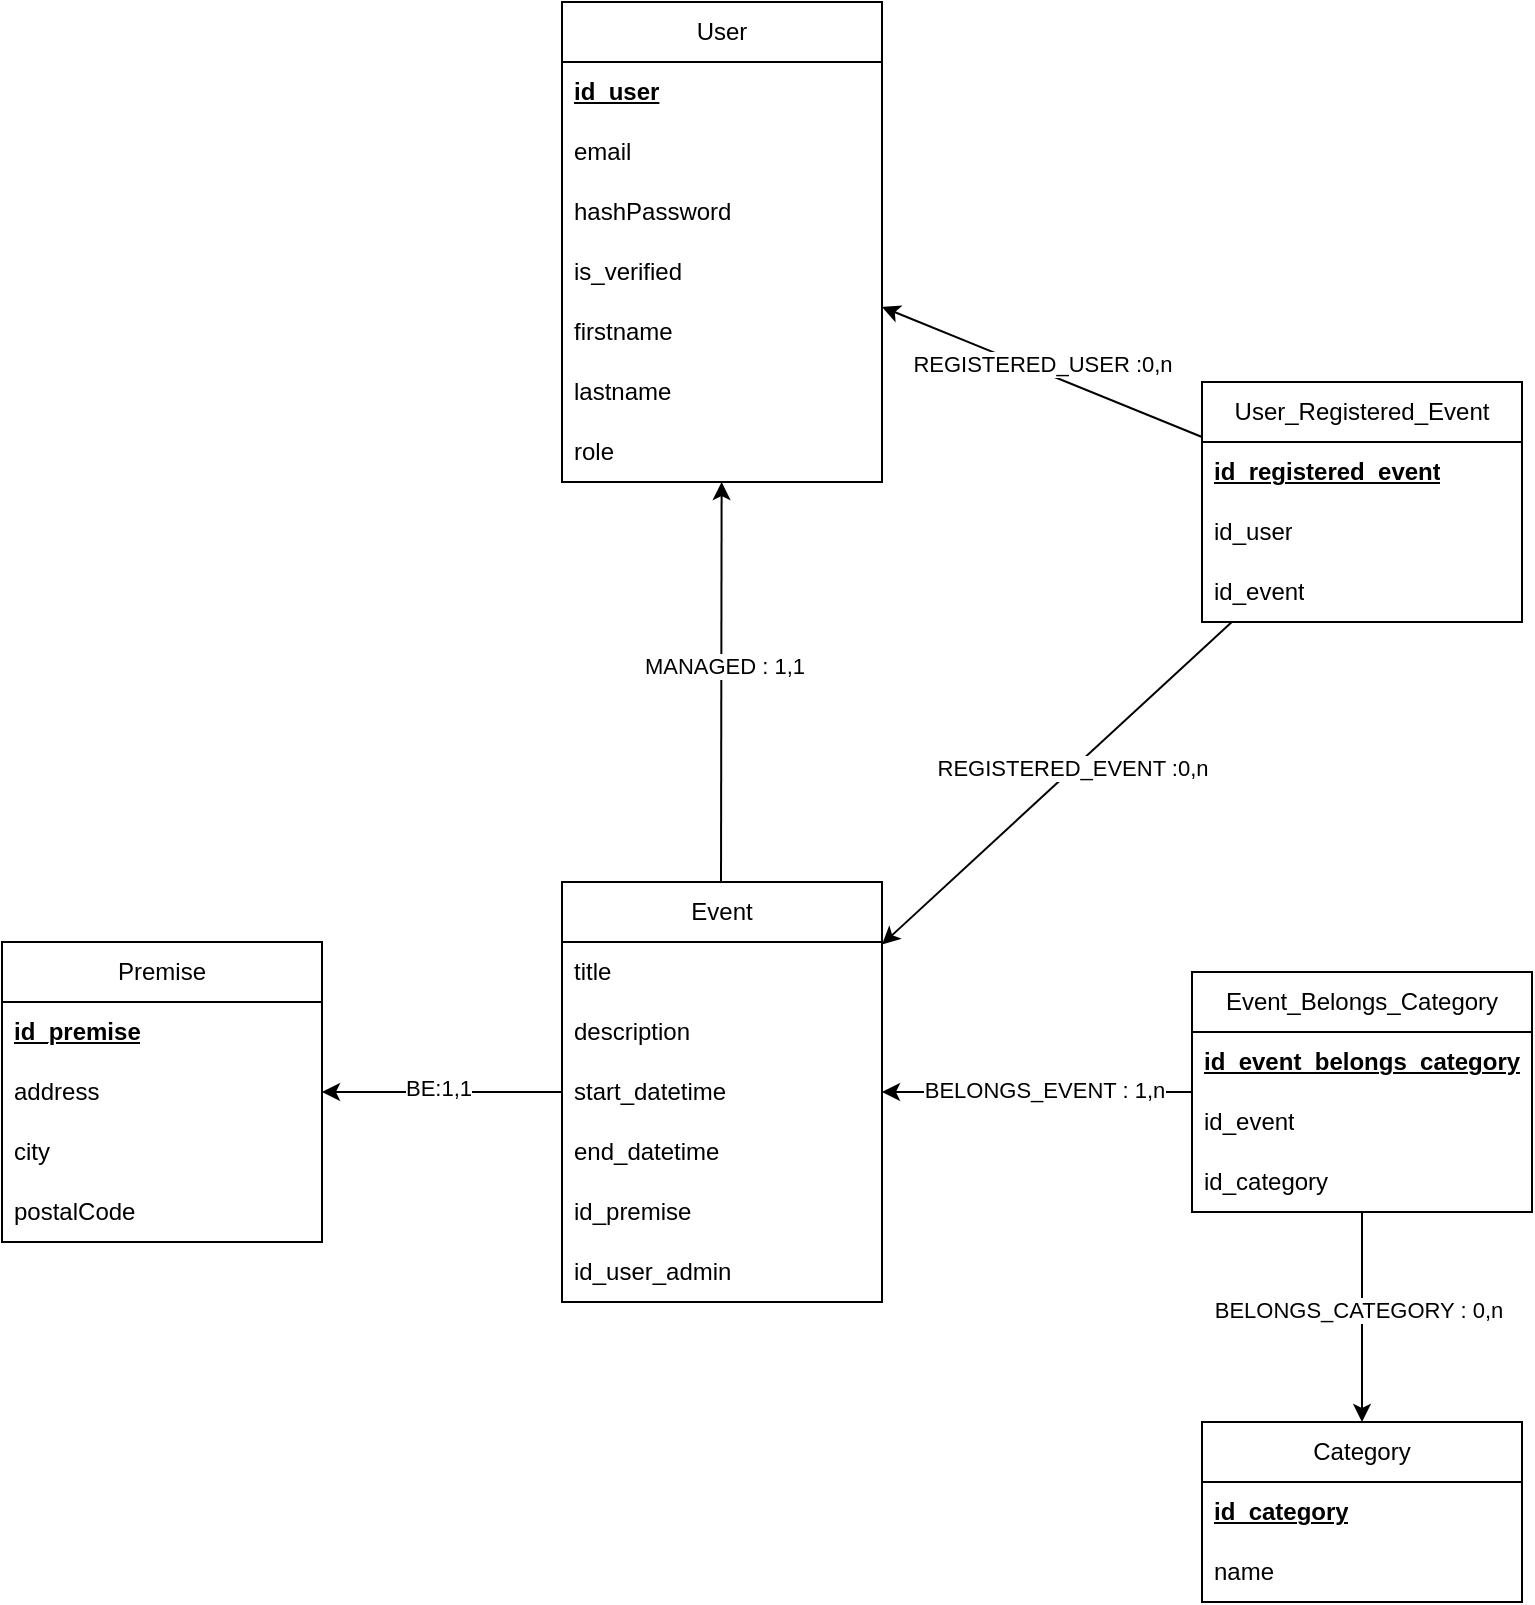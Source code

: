 <mxfile version="28.2.5">
  <diagram name="Page-1" id="pcCUvsKB4OZx4SU0iD5w">
    <mxGraphModel dx="1426" dy="751" grid="1" gridSize="10" guides="1" tooltips="1" connect="1" arrows="1" fold="1" page="1" pageScale="1" pageWidth="827" pageHeight="1169" math="0" shadow="0">
      <root>
        <mxCell id="0" />
        <mxCell id="1" parent="0" />
        <mxCell id="gTvj8VRMpV9fEYIi67nU-35" style="rounded=0;orthogonalLoop=1;jettySize=auto;html=1;" edge="1" parent="1" target="gTvj8VRMpV9fEYIi67nU-1">
          <mxGeometry relative="1" as="geometry">
            <mxPoint x="399.5" y="490" as="sourcePoint" />
            <mxPoint x="399.5" y="290" as="targetPoint" />
          </mxGeometry>
        </mxCell>
        <mxCell id="gTvj8VRMpV9fEYIi67nU-42" value="MANAGED : 1,1" style="edgeLabel;html=1;align=center;verticalAlign=middle;resizable=0;points=[];" vertex="1" connectable="0" parent="gTvj8VRMpV9fEYIi67nU-35">
          <mxGeometry x="0.091" y="-1" relative="1" as="geometry">
            <mxPoint y="1" as="offset" />
          </mxGeometry>
        </mxCell>
        <mxCell id="gTvj8VRMpV9fEYIi67nU-1" value="User" style="swimlane;fontStyle=0;childLayout=stackLayout;horizontal=1;startSize=30;horizontalStack=0;resizeParent=1;resizeParentMax=0;resizeLast=0;collapsible=1;marginBottom=0;whiteSpace=wrap;html=1;" vertex="1" parent="1">
          <mxGeometry x="320" y="50" width="160" height="240" as="geometry" />
        </mxCell>
        <mxCell id="gTvj8VRMpV9fEYIi67nU-43" value="&lt;b&gt;&lt;u&gt;id_user&lt;/u&gt;&lt;/b&gt;" style="text;strokeColor=none;fillColor=none;align=left;verticalAlign=middle;spacingLeft=4;spacingRight=4;overflow=hidden;points=[[0,0.5],[1,0.5]];portConstraint=eastwest;rotatable=0;whiteSpace=wrap;html=1;" vertex="1" parent="gTvj8VRMpV9fEYIi67nU-1">
          <mxGeometry y="30" width="160" height="30" as="geometry" />
        </mxCell>
        <mxCell id="gTvj8VRMpV9fEYIi67nU-2" value="email" style="text;strokeColor=none;fillColor=none;align=left;verticalAlign=middle;spacingLeft=4;spacingRight=4;overflow=hidden;points=[[0,0.5],[1,0.5]];portConstraint=eastwest;rotatable=0;whiteSpace=wrap;html=1;" vertex="1" parent="gTvj8VRMpV9fEYIi67nU-1">
          <mxGeometry y="60" width="160" height="30" as="geometry" />
        </mxCell>
        <mxCell id="gTvj8VRMpV9fEYIi67nU-3" value="hashPassword" style="text;strokeColor=none;fillColor=none;align=left;verticalAlign=middle;spacingLeft=4;spacingRight=4;overflow=hidden;points=[[0,0.5],[1,0.5]];portConstraint=eastwest;rotatable=0;whiteSpace=wrap;html=1;" vertex="1" parent="gTvj8VRMpV9fEYIi67nU-1">
          <mxGeometry y="90" width="160" height="30" as="geometry" />
        </mxCell>
        <mxCell id="gTvj8VRMpV9fEYIi67nU-4" value="is_verified" style="text;strokeColor=none;fillColor=none;align=left;verticalAlign=middle;spacingLeft=4;spacingRight=4;overflow=hidden;points=[[0,0.5],[1,0.5]];portConstraint=eastwest;rotatable=0;whiteSpace=wrap;html=1;" vertex="1" parent="gTvj8VRMpV9fEYIi67nU-1">
          <mxGeometry y="120" width="160" height="30" as="geometry" />
        </mxCell>
        <mxCell id="gTvj8VRMpV9fEYIi67nU-7" value="firstname" style="text;strokeColor=none;fillColor=none;align=left;verticalAlign=middle;spacingLeft=4;spacingRight=4;overflow=hidden;points=[[0,0.5],[1,0.5]];portConstraint=eastwest;rotatable=0;whiteSpace=wrap;html=1;" vertex="1" parent="gTvj8VRMpV9fEYIi67nU-1">
          <mxGeometry y="150" width="160" height="30" as="geometry" />
        </mxCell>
        <mxCell id="gTvj8VRMpV9fEYIi67nU-6" value="lastname" style="text;strokeColor=none;fillColor=none;align=left;verticalAlign=middle;spacingLeft=4;spacingRight=4;overflow=hidden;points=[[0,0.5],[1,0.5]];portConstraint=eastwest;rotatable=0;whiteSpace=wrap;html=1;" vertex="1" parent="gTvj8VRMpV9fEYIi67nU-1">
          <mxGeometry y="180" width="160" height="30" as="geometry" />
        </mxCell>
        <mxCell id="gTvj8VRMpV9fEYIi67nU-5" value="role" style="text;strokeColor=none;fillColor=none;align=left;verticalAlign=middle;spacingLeft=4;spacingRight=4;overflow=hidden;points=[[0,0.5],[1,0.5]];portConstraint=eastwest;rotatable=0;whiteSpace=wrap;html=1;" vertex="1" parent="gTvj8VRMpV9fEYIi67nU-1">
          <mxGeometry y="210" width="160" height="30" as="geometry" />
        </mxCell>
        <mxCell id="gTvj8VRMpV9fEYIi67nU-27" style="rounded=0;orthogonalLoop=1;jettySize=auto;html=1;" edge="1" parent="1" source="gTvj8VRMpV9fEYIi67nU-22" target="gTvj8VRMpV9fEYIi67nU-8">
          <mxGeometry relative="1" as="geometry" />
        </mxCell>
        <mxCell id="gTvj8VRMpV9fEYIi67nU-32" value="BELONGS_EVENT : 1,n" style="edgeLabel;html=1;align=center;verticalAlign=middle;resizable=0;points=[];" vertex="1" connectable="0" parent="gTvj8VRMpV9fEYIi67nU-27">
          <mxGeometry x="0.133" y="-1" relative="1" as="geometry">
            <mxPoint x="14" as="offset" />
          </mxGeometry>
        </mxCell>
        <mxCell id="gTvj8VRMpV9fEYIi67nU-40" style="rounded=0;orthogonalLoop=1;jettySize=auto;html=1;" edge="1" parent="1" source="gTvj8VRMpV9fEYIi67nU-36" target="gTvj8VRMpV9fEYIi67nU-8">
          <mxGeometry relative="1" as="geometry" />
        </mxCell>
        <mxCell id="gTvj8VRMpV9fEYIi67nU-46" value="REGISTERED_EVENT :0,n" style="edgeLabel;html=1;align=center;verticalAlign=middle;resizable=0;points=[];" vertex="1" connectable="0" parent="gTvj8VRMpV9fEYIi67nU-40">
          <mxGeometry x="-0.078" relative="1" as="geometry">
            <mxPoint y="-1" as="offset" />
          </mxGeometry>
        </mxCell>
        <mxCell id="gTvj8VRMpV9fEYIi67nU-8" value="Event" style="swimlane;fontStyle=0;childLayout=stackLayout;horizontal=1;startSize=30;horizontalStack=0;resizeParent=1;resizeParentMax=0;resizeLast=0;collapsible=1;marginBottom=0;whiteSpace=wrap;html=1;" vertex="1" parent="1">
          <mxGeometry x="320" y="490" width="160" height="210" as="geometry" />
        </mxCell>
        <mxCell id="gTvj8VRMpV9fEYIi67nU-10" value="title" style="text;strokeColor=none;fillColor=none;align=left;verticalAlign=middle;spacingLeft=4;spacingRight=4;overflow=hidden;points=[[0,0.5],[1,0.5]];portConstraint=eastwest;rotatable=0;whiteSpace=wrap;html=1;" vertex="1" parent="gTvj8VRMpV9fEYIi67nU-8">
          <mxGeometry y="30" width="160" height="30" as="geometry" />
        </mxCell>
        <mxCell id="gTvj8VRMpV9fEYIi67nU-11" value="description" style="text;strokeColor=none;fillColor=none;align=left;verticalAlign=middle;spacingLeft=4;spacingRight=4;overflow=hidden;points=[[0,0.5],[1,0.5]];portConstraint=eastwest;rotatable=0;whiteSpace=wrap;html=1;" vertex="1" parent="gTvj8VRMpV9fEYIi67nU-8">
          <mxGeometry y="60" width="160" height="30" as="geometry" />
        </mxCell>
        <mxCell id="gTvj8VRMpV9fEYIi67nU-12" value="start_datetime" style="text;strokeColor=none;fillColor=none;align=left;verticalAlign=middle;spacingLeft=4;spacingRight=4;overflow=hidden;points=[[0,0.5],[1,0.5]];portConstraint=eastwest;rotatable=0;whiteSpace=wrap;html=1;" vertex="1" parent="gTvj8VRMpV9fEYIi67nU-8">
          <mxGeometry y="90" width="160" height="30" as="geometry" />
        </mxCell>
        <mxCell id="gTvj8VRMpV9fEYIi67nU-13" value="end_datetime" style="text;strokeColor=none;fillColor=none;align=left;verticalAlign=middle;spacingLeft=4;spacingRight=4;overflow=hidden;points=[[0,0.5],[1,0.5]];portConstraint=eastwest;rotatable=0;whiteSpace=wrap;html=1;" vertex="1" parent="gTvj8VRMpV9fEYIi67nU-8">
          <mxGeometry y="120" width="160" height="30" as="geometry" />
        </mxCell>
        <mxCell id="gTvj8VRMpV9fEYIi67nU-29" value="id_premise" style="text;strokeColor=none;fillColor=none;align=left;verticalAlign=middle;spacingLeft=4;spacingRight=4;overflow=hidden;points=[[0,0.5],[1,0.5]];portConstraint=eastwest;rotatable=0;whiteSpace=wrap;html=1;" vertex="1" parent="gTvj8VRMpV9fEYIi67nU-8">
          <mxGeometry y="150" width="160" height="30" as="geometry" />
        </mxCell>
        <mxCell id="gTvj8VRMpV9fEYIi67nU-34" value="id_user_admin" style="text;strokeColor=none;fillColor=none;align=left;verticalAlign=middle;spacingLeft=4;spacingRight=4;overflow=hidden;points=[[0,0.5],[1,0.5]];portConstraint=eastwest;rotatable=0;whiteSpace=wrap;html=1;" vertex="1" parent="gTvj8VRMpV9fEYIi67nU-8">
          <mxGeometry y="180" width="160" height="30" as="geometry" />
        </mxCell>
        <mxCell id="gTvj8VRMpV9fEYIi67nU-28" style="rounded=0;orthogonalLoop=1;jettySize=auto;html=1;" edge="1" parent="1" source="gTvj8VRMpV9fEYIi67nU-8" target="gTvj8VRMpV9fEYIi67nU-14">
          <mxGeometry relative="1" as="geometry" />
        </mxCell>
        <mxCell id="gTvj8VRMpV9fEYIi67nU-31" value="BE:1,1" style="edgeLabel;html=1;align=center;verticalAlign=middle;resizable=0;points=[];" vertex="1" connectable="0" parent="gTvj8VRMpV9fEYIi67nU-28">
          <mxGeometry x="-0.017" y="-2" relative="1" as="geometry">
            <mxPoint x="-3" as="offset" />
          </mxGeometry>
        </mxCell>
        <mxCell id="gTvj8VRMpV9fEYIi67nU-14" value="Premise" style="swimlane;fontStyle=0;childLayout=stackLayout;horizontal=1;startSize=30;horizontalStack=0;resizeParent=1;resizeParentMax=0;resizeLast=0;collapsible=1;marginBottom=0;whiteSpace=wrap;html=1;" vertex="1" parent="1">
          <mxGeometry x="40" y="520" width="160" height="150" as="geometry" />
        </mxCell>
        <mxCell id="gTvj8VRMpV9fEYIi67nU-15" value="&lt;b&gt;&lt;u&gt;id_premise&lt;/u&gt;&lt;/b&gt;" style="text;strokeColor=none;fillColor=none;align=left;verticalAlign=middle;spacingLeft=4;spacingRight=4;overflow=hidden;points=[[0,0.5],[1,0.5]];portConstraint=eastwest;rotatable=0;whiteSpace=wrap;html=1;" vertex="1" parent="gTvj8VRMpV9fEYIi67nU-14">
          <mxGeometry y="30" width="160" height="30" as="geometry" />
        </mxCell>
        <mxCell id="gTvj8VRMpV9fEYIi67nU-16" value="address" style="text;strokeColor=none;fillColor=none;align=left;verticalAlign=middle;spacingLeft=4;spacingRight=4;overflow=hidden;points=[[0,0.5],[1,0.5]];portConstraint=eastwest;rotatable=0;whiteSpace=wrap;html=1;" vertex="1" parent="gTvj8VRMpV9fEYIi67nU-14">
          <mxGeometry y="60" width="160" height="30" as="geometry" />
        </mxCell>
        <mxCell id="gTvj8VRMpV9fEYIi67nU-17" value="city" style="text;strokeColor=none;fillColor=none;align=left;verticalAlign=middle;spacingLeft=4;spacingRight=4;overflow=hidden;points=[[0,0.5],[1,0.5]];portConstraint=eastwest;rotatable=0;whiteSpace=wrap;html=1;" vertex="1" parent="gTvj8VRMpV9fEYIi67nU-14">
          <mxGeometry y="90" width="160" height="30" as="geometry" />
        </mxCell>
        <mxCell id="gTvj8VRMpV9fEYIi67nU-18" value="postalCode" style="text;strokeColor=none;fillColor=none;align=left;verticalAlign=middle;spacingLeft=4;spacingRight=4;overflow=hidden;points=[[0,0.5],[1,0.5]];portConstraint=eastwest;rotatable=0;whiteSpace=wrap;html=1;" vertex="1" parent="gTvj8VRMpV9fEYIi67nU-14">
          <mxGeometry y="120" width="160" height="30" as="geometry" />
        </mxCell>
        <mxCell id="gTvj8VRMpV9fEYIi67nU-26" style="rounded=0;orthogonalLoop=1;jettySize=auto;html=1;" edge="1" parent="1" source="gTvj8VRMpV9fEYIi67nU-22" target="gTvj8VRMpV9fEYIi67nU-19">
          <mxGeometry relative="1" as="geometry" />
        </mxCell>
        <mxCell id="gTvj8VRMpV9fEYIi67nU-33" value="BELONGS_CATEGORY : 0,n" style="edgeLabel;html=1;align=center;verticalAlign=middle;resizable=0;points=[];" vertex="1" connectable="0" parent="gTvj8VRMpV9fEYIi67nU-26">
          <mxGeometry x="-0.067" y="-1" relative="1" as="geometry">
            <mxPoint x="-1" as="offset" />
          </mxGeometry>
        </mxCell>
        <mxCell id="gTvj8VRMpV9fEYIi67nU-19" value="Category" style="swimlane;fontStyle=0;childLayout=stackLayout;horizontal=1;startSize=30;horizontalStack=0;resizeParent=1;resizeParentMax=0;resizeLast=0;collapsible=1;marginBottom=0;whiteSpace=wrap;html=1;" vertex="1" parent="1">
          <mxGeometry x="640" y="760" width="160" height="90" as="geometry" />
        </mxCell>
        <mxCell id="gTvj8VRMpV9fEYIi67nU-20" value="&lt;b&gt;&lt;u&gt;id_category&lt;/u&gt;&lt;/b&gt;" style="text;strokeColor=none;fillColor=none;align=left;verticalAlign=middle;spacingLeft=4;spacingRight=4;overflow=hidden;points=[[0,0.5],[1,0.5]];portConstraint=eastwest;rotatable=0;whiteSpace=wrap;html=1;" vertex="1" parent="gTvj8VRMpV9fEYIi67nU-19">
          <mxGeometry y="30" width="160" height="30" as="geometry" />
        </mxCell>
        <mxCell id="gTvj8VRMpV9fEYIi67nU-21" value="name" style="text;strokeColor=none;fillColor=none;align=left;verticalAlign=middle;spacingLeft=4;spacingRight=4;overflow=hidden;points=[[0,0.5],[1,0.5]];portConstraint=eastwest;rotatable=0;whiteSpace=wrap;html=1;" vertex="1" parent="gTvj8VRMpV9fEYIi67nU-19">
          <mxGeometry y="60" width="160" height="30" as="geometry" />
        </mxCell>
        <mxCell id="gTvj8VRMpV9fEYIi67nU-22" value="&lt;span data-end=&quot;4198&quot; data-start=&quot;4172&quot;&gt;Event_Belongs_Category&lt;/span&gt;" style="swimlane;fontStyle=0;childLayout=stackLayout;horizontal=1;startSize=30;horizontalStack=0;resizeParent=1;resizeParentMax=0;resizeLast=0;collapsible=1;marginBottom=0;whiteSpace=wrap;html=1;" vertex="1" parent="1">
          <mxGeometry x="635" y="535" width="170" height="120" as="geometry" />
        </mxCell>
        <mxCell id="gTvj8VRMpV9fEYIi67nU-23" value="&lt;u&gt;&lt;b&gt;id_event_belongs_category&lt;/b&gt;&lt;/u&gt;" style="text;strokeColor=none;fillColor=none;align=left;verticalAlign=middle;spacingLeft=4;spacingRight=4;overflow=hidden;points=[[0,0.5],[1,0.5]];portConstraint=eastwest;rotatable=0;whiteSpace=wrap;html=1;" vertex="1" parent="gTvj8VRMpV9fEYIi67nU-22">
          <mxGeometry y="30" width="170" height="30" as="geometry" />
        </mxCell>
        <mxCell id="gTvj8VRMpV9fEYIi67nU-25" value="id_event" style="text;strokeColor=none;fillColor=none;align=left;verticalAlign=middle;spacingLeft=4;spacingRight=4;overflow=hidden;points=[[0,0.5],[1,0.5]];portConstraint=eastwest;rotatable=0;whiteSpace=wrap;html=1;" vertex="1" parent="gTvj8VRMpV9fEYIi67nU-22">
          <mxGeometry y="60" width="170" height="30" as="geometry" />
        </mxCell>
        <mxCell id="gTvj8VRMpV9fEYIi67nU-24" value="id_category" style="text;strokeColor=none;fillColor=none;align=left;verticalAlign=middle;spacingLeft=4;spacingRight=4;overflow=hidden;points=[[0,0.5],[1,0.5]];portConstraint=eastwest;rotatable=0;whiteSpace=wrap;html=1;" vertex="1" parent="gTvj8VRMpV9fEYIi67nU-22">
          <mxGeometry y="90" width="170" height="30" as="geometry" />
        </mxCell>
        <mxCell id="gTvj8VRMpV9fEYIi67nU-41" style="rounded=0;orthogonalLoop=1;jettySize=auto;html=1;" edge="1" parent="1" source="gTvj8VRMpV9fEYIi67nU-36" target="gTvj8VRMpV9fEYIi67nU-1">
          <mxGeometry relative="1" as="geometry" />
        </mxCell>
        <mxCell id="gTvj8VRMpV9fEYIi67nU-45" value="REGISTERED_USER :0,n" style="edgeLabel;html=1;align=center;verticalAlign=middle;resizable=0;points=[];" vertex="1" connectable="0" parent="gTvj8VRMpV9fEYIi67nU-41">
          <mxGeometry x="0.206" y="-1" relative="1" as="geometry">
            <mxPoint x="16" y="3" as="offset" />
          </mxGeometry>
        </mxCell>
        <mxCell id="gTvj8VRMpV9fEYIi67nU-36" value="&lt;span data-end=&quot;3668&quot; data-start=&quot;3643&quot;&gt;User_Registered_Event&lt;/span&gt;" style="swimlane;fontStyle=0;childLayout=stackLayout;horizontal=1;startSize=30;horizontalStack=0;resizeParent=1;resizeParentMax=0;resizeLast=0;collapsible=1;marginBottom=0;whiteSpace=wrap;html=1;" vertex="1" parent="1">
          <mxGeometry x="640" y="240" width="160" height="120" as="geometry" />
        </mxCell>
        <mxCell id="gTvj8VRMpV9fEYIi67nU-37" value="&lt;b&gt;&lt;u&gt;id_registered_event&lt;/u&gt;&lt;/b&gt;" style="text;strokeColor=none;fillColor=none;align=left;verticalAlign=middle;spacingLeft=4;spacingRight=4;overflow=hidden;points=[[0,0.5],[1,0.5]];portConstraint=eastwest;rotatable=0;whiteSpace=wrap;html=1;" vertex="1" parent="gTvj8VRMpV9fEYIi67nU-36">
          <mxGeometry y="30" width="160" height="30" as="geometry" />
        </mxCell>
        <mxCell id="gTvj8VRMpV9fEYIi67nU-38" value="id_user" style="text;strokeColor=none;fillColor=none;align=left;verticalAlign=middle;spacingLeft=4;spacingRight=4;overflow=hidden;points=[[0,0.5],[1,0.5]];portConstraint=eastwest;rotatable=0;whiteSpace=wrap;html=1;" vertex="1" parent="gTvj8VRMpV9fEYIi67nU-36">
          <mxGeometry y="60" width="160" height="30" as="geometry" />
        </mxCell>
        <mxCell id="gTvj8VRMpV9fEYIi67nU-39" value="id_event" style="text;strokeColor=none;fillColor=none;align=left;verticalAlign=middle;spacingLeft=4;spacingRight=4;overflow=hidden;points=[[0,0.5],[1,0.5]];portConstraint=eastwest;rotatable=0;whiteSpace=wrap;html=1;" vertex="1" parent="gTvj8VRMpV9fEYIi67nU-36">
          <mxGeometry y="90" width="160" height="30" as="geometry" />
        </mxCell>
      </root>
    </mxGraphModel>
  </diagram>
</mxfile>
